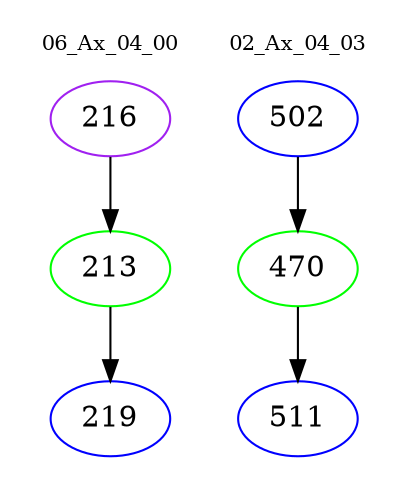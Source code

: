 digraph{
subgraph cluster_0 {
color = white
label = "06_Ax_04_00";
fontsize=10;
T0_216 [label="216", color="purple"]
T0_216 -> T0_213 [color="black"]
T0_213 [label="213", color="green"]
T0_213 -> T0_219 [color="black"]
T0_219 [label="219", color="blue"]
}
subgraph cluster_1 {
color = white
label = "02_Ax_04_03";
fontsize=10;
T1_502 [label="502", color="blue"]
T1_502 -> T1_470 [color="black"]
T1_470 [label="470", color="green"]
T1_470 -> T1_511 [color="black"]
T1_511 [label="511", color="blue"]
}
}
